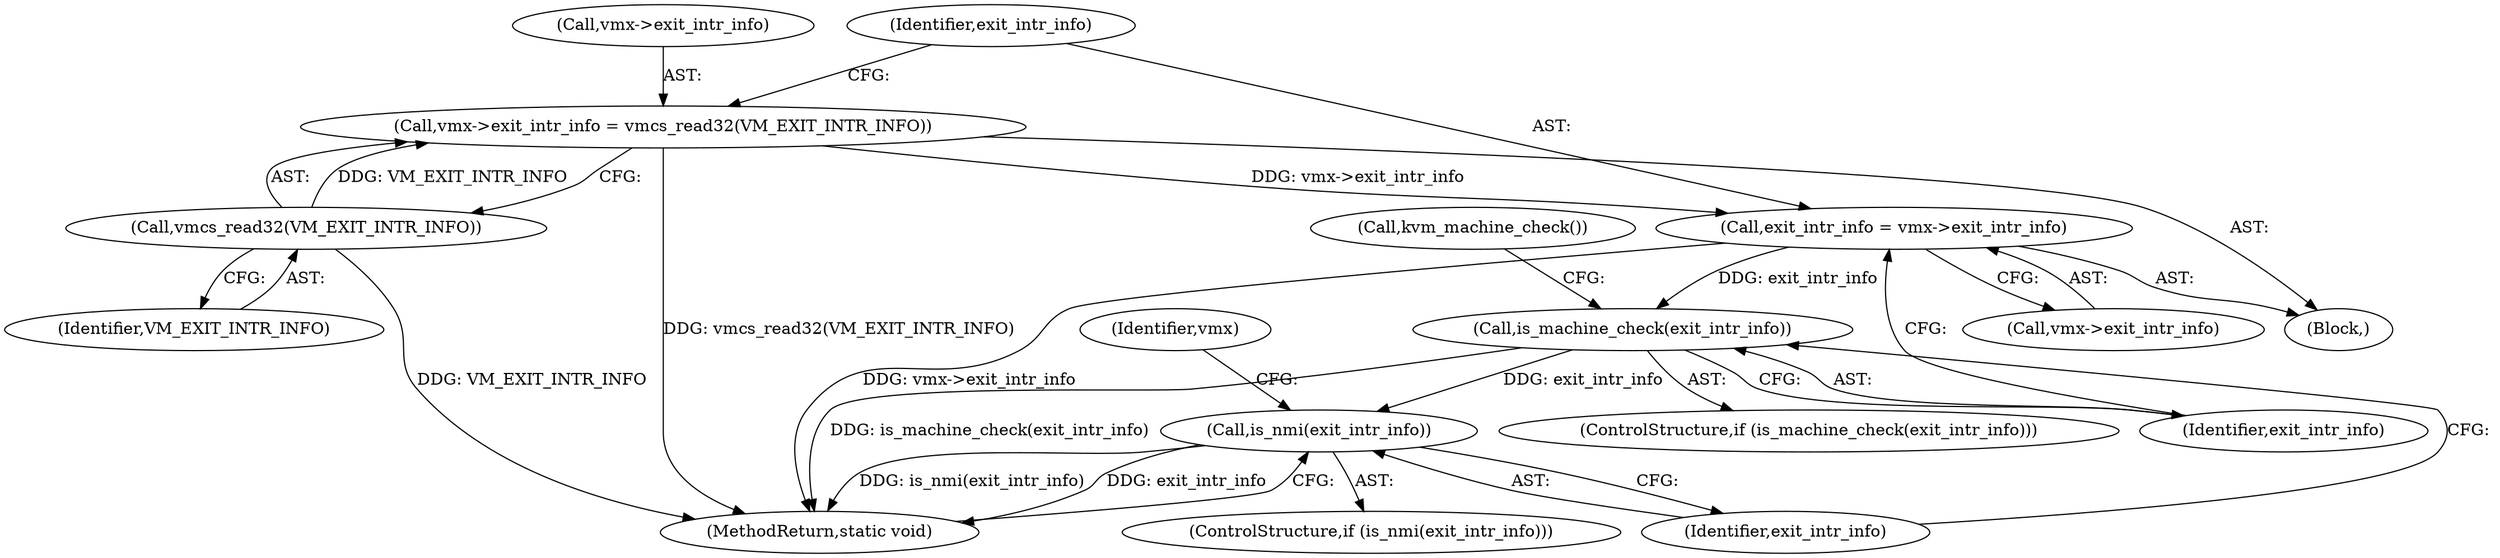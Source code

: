 digraph "0_linux_ef85b67385436ddc1998f45f1d6a210f935b3388_2@pointer" {
"1000126" [label="(Call,exit_intr_info = vmx->exit_intr_info)"];
"1000120" [label="(Call,vmx->exit_intr_info = vmcs_read32(VM_EXIT_INTR_INFO))"];
"1000124" [label="(Call,vmcs_read32(VM_EXIT_INTR_INFO))"];
"1000132" [label="(Call,is_machine_check(exit_intr_info))"];
"1000136" [label="(Call,is_nmi(exit_intr_info))"];
"1000104" [label="(Block,)"];
"1000142" [label="(Identifier,vmx)"];
"1000126" [label="(Call,exit_intr_info = vmx->exit_intr_info)"];
"1000127" [label="(Identifier,exit_intr_info)"];
"1000131" [label="(ControlStructure,if (is_machine_check(exit_intr_info)))"];
"1000120" [label="(Call,vmx->exit_intr_info = vmcs_read32(VM_EXIT_INTR_INFO))"];
"1000132" [label="(Call,is_machine_check(exit_intr_info))"];
"1000125" [label="(Identifier,VM_EXIT_INTR_INFO)"];
"1000124" [label="(Call,vmcs_read32(VM_EXIT_INTR_INFO))"];
"1000128" [label="(Call,vmx->exit_intr_info)"];
"1000121" [label="(Call,vmx->exit_intr_info)"];
"1000137" [label="(Identifier,exit_intr_info)"];
"1000136" [label="(Call,is_nmi(exit_intr_info))"];
"1000135" [label="(ControlStructure,if (is_nmi(exit_intr_info)))"];
"1000133" [label="(Identifier,exit_intr_info)"];
"1000134" [label="(Call,kvm_machine_check())"];
"1000151" [label="(MethodReturn,static void)"];
"1000126" -> "1000104"  [label="AST: "];
"1000126" -> "1000128"  [label="CFG: "];
"1000127" -> "1000126"  [label="AST: "];
"1000128" -> "1000126"  [label="AST: "];
"1000133" -> "1000126"  [label="CFG: "];
"1000126" -> "1000151"  [label="DDG: vmx->exit_intr_info"];
"1000120" -> "1000126"  [label="DDG: vmx->exit_intr_info"];
"1000126" -> "1000132"  [label="DDG: exit_intr_info"];
"1000120" -> "1000104"  [label="AST: "];
"1000120" -> "1000124"  [label="CFG: "];
"1000121" -> "1000120"  [label="AST: "];
"1000124" -> "1000120"  [label="AST: "];
"1000127" -> "1000120"  [label="CFG: "];
"1000120" -> "1000151"  [label="DDG: vmcs_read32(VM_EXIT_INTR_INFO)"];
"1000124" -> "1000120"  [label="DDG: VM_EXIT_INTR_INFO"];
"1000124" -> "1000125"  [label="CFG: "];
"1000125" -> "1000124"  [label="AST: "];
"1000124" -> "1000151"  [label="DDG: VM_EXIT_INTR_INFO"];
"1000132" -> "1000131"  [label="AST: "];
"1000132" -> "1000133"  [label="CFG: "];
"1000133" -> "1000132"  [label="AST: "];
"1000134" -> "1000132"  [label="CFG: "];
"1000137" -> "1000132"  [label="CFG: "];
"1000132" -> "1000151"  [label="DDG: is_machine_check(exit_intr_info)"];
"1000132" -> "1000136"  [label="DDG: exit_intr_info"];
"1000136" -> "1000135"  [label="AST: "];
"1000136" -> "1000137"  [label="CFG: "];
"1000137" -> "1000136"  [label="AST: "];
"1000142" -> "1000136"  [label="CFG: "];
"1000151" -> "1000136"  [label="CFG: "];
"1000136" -> "1000151"  [label="DDG: is_nmi(exit_intr_info)"];
"1000136" -> "1000151"  [label="DDG: exit_intr_info"];
}
